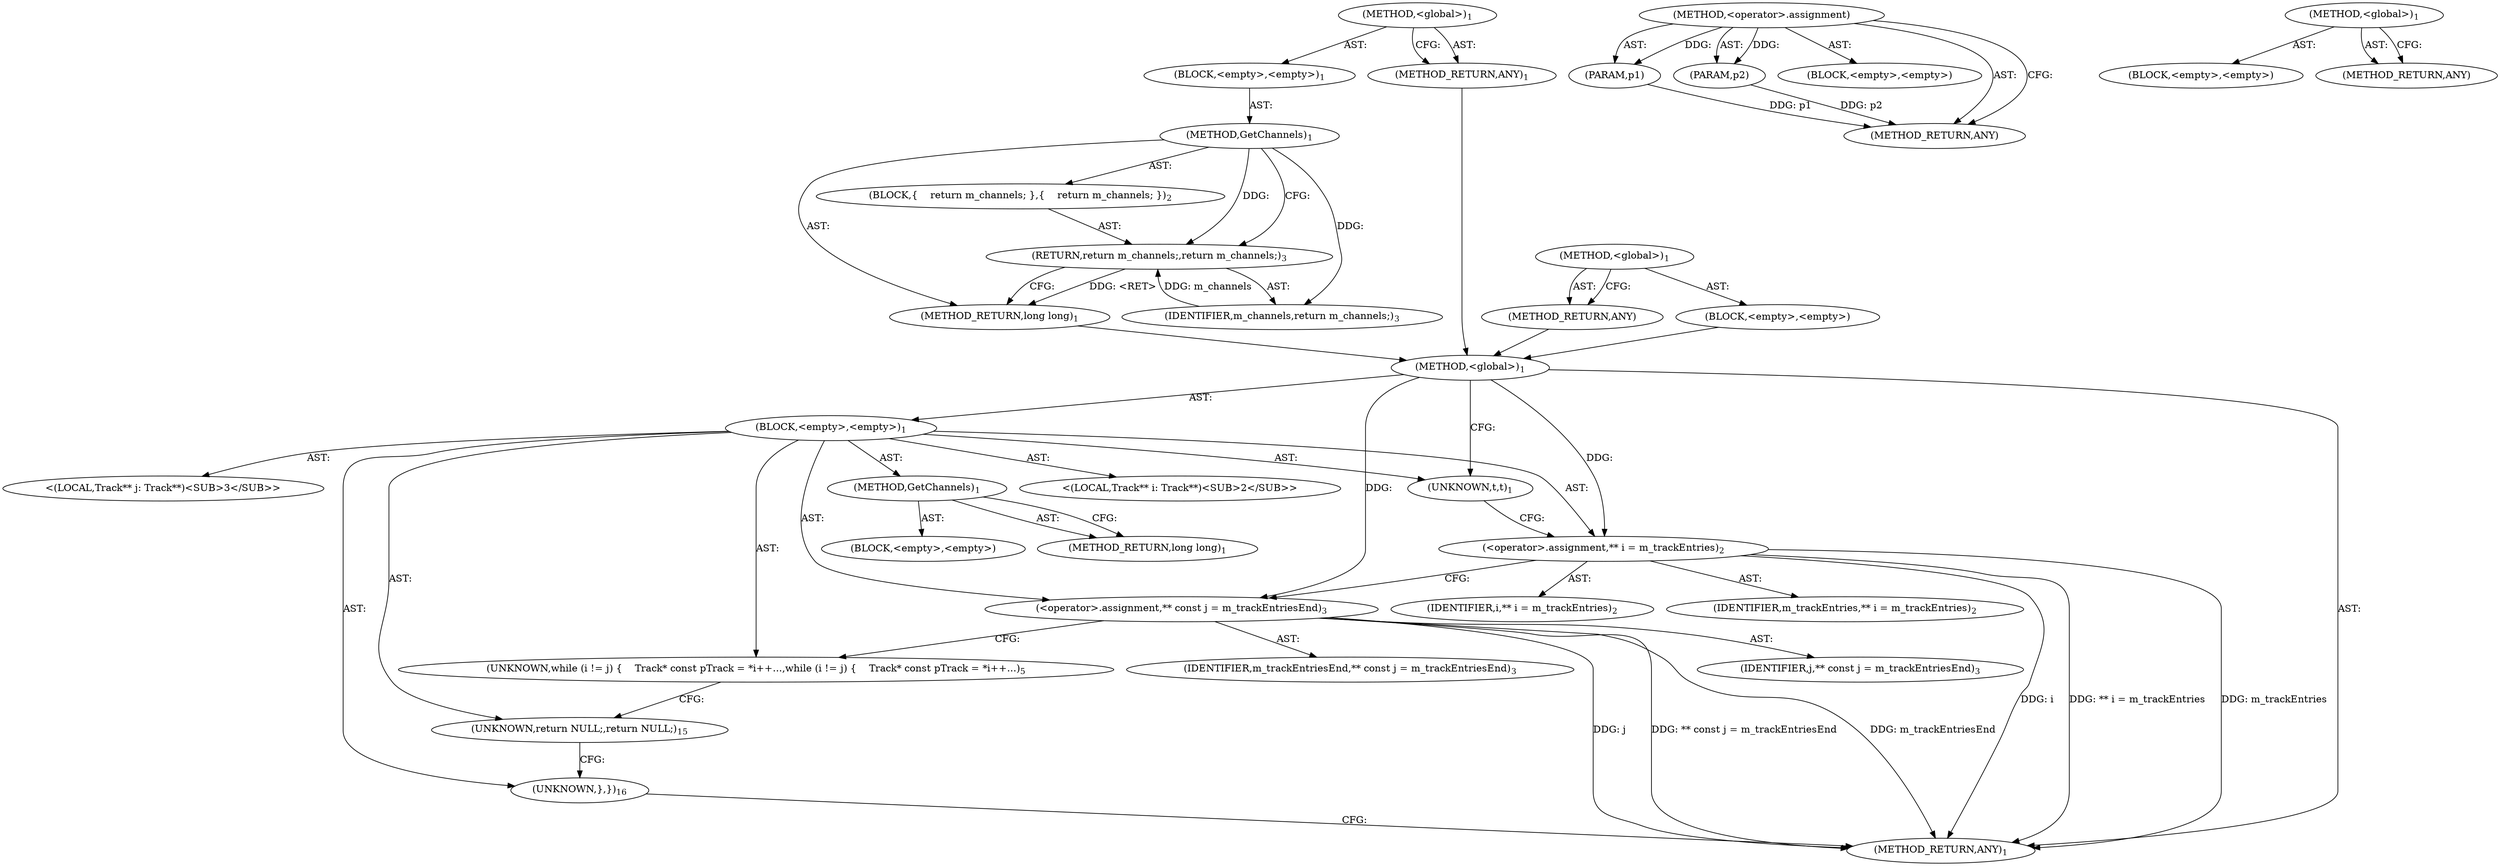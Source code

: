 digraph "&lt;global&gt;" {
vulnerable_6 [label=<(METHOD,&lt;global&gt;)<SUB>1</SUB>>];
vulnerable_7 [label=<(BLOCK,&lt;empty&gt;,&lt;empty&gt;)<SUB>1</SUB>>];
vulnerable_8 [label=<(METHOD,GetChannels)<SUB>1</SUB>>];
vulnerable_9 [label=<(BLOCK,{
    return m_channels;
 },{
    return m_channels;
 })<SUB>2</SUB>>];
vulnerable_10 [label=<(RETURN,return m_channels;,return m_channels;)<SUB>3</SUB>>];
vulnerable_11 [label=<(IDENTIFIER,m_channels,return m_channels;)<SUB>3</SUB>>];
vulnerable_12 [label=<(METHOD_RETURN,long long)<SUB>1</SUB>>];
vulnerable_14 [label=<(METHOD_RETURN,ANY)<SUB>1</SUB>>];
vulnerable_23 [label=<(METHOD,&lt;global&gt;)<SUB>1</SUB>>];
vulnerable_24 [label=<(BLOCK,&lt;empty&gt;,&lt;empty&gt;)>];
vulnerable_25 [label=<(METHOD_RETURN,ANY)>];
fixed_6 [label=<(METHOD,&lt;global&gt;)<SUB>1</SUB>>];
fixed_7 [label=<(BLOCK,&lt;empty&gt;,&lt;empty&gt;)<SUB>1</SUB>>];
fixed_8 [label=<(METHOD,GetChannels)<SUB>1</SUB>>];
fixed_9 [label=<(BLOCK,&lt;empty&gt;,&lt;empty&gt;)>];
fixed_10 [label=<(METHOD_RETURN,long long)<SUB>1</SUB>>];
fixed_12 [label=<(UNKNOWN,t,t)<SUB>1</SUB>>];
fixed_13 [label="<(LOCAL,Track** i: Track**)<SUB>2</SUB>>"];
fixed_14 [label=<(&lt;operator&gt;.assignment,** i = m_trackEntries)<SUB>2</SUB>>];
fixed_15 [label=<(IDENTIFIER,i,** i = m_trackEntries)<SUB>2</SUB>>];
fixed_16 [label=<(IDENTIFIER,m_trackEntries,** i = m_trackEntries)<SUB>2</SUB>>];
fixed_17 [label="<(LOCAL,Track** j: Track**)<SUB>3</SUB>>"];
fixed_18 [label=<(&lt;operator&gt;.assignment,** const j = m_trackEntriesEnd)<SUB>3</SUB>>];
fixed_19 [label=<(IDENTIFIER,j,** const j = m_trackEntriesEnd)<SUB>3</SUB>>];
fixed_20 [label=<(IDENTIFIER,m_trackEntriesEnd,** const j = m_trackEntriesEnd)<SUB>3</SUB>>];
fixed_21 [label=<(UNKNOWN,while (i != j) {
    Track* const pTrack = *i++...,while (i != j) {
    Track* const pTrack = *i++...)<SUB>5</SUB>>];
fixed_22 [label=<(UNKNOWN,return NULL;,return NULL;)<SUB>15</SUB>>];
fixed_23 [label=<(UNKNOWN,},})<SUB>16</SUB>>];
fixed_24 [label=<(METHOD_RETURN,ANY)<SUB>1</SUB>>];
fixed_39 [label=<(METHOD,&lt;operator&gt;.assignment)>];
fixed_40 [label=<(PARAM,p1)>];
fixed_41 [label=<(PARAM,p2)>];
fixed_42 [label=<(BLOCK,&lt;empty&gt;,&lt;empty&gt;)>];
fixed_43 [label=<(METHOD_RETURN,ANY)>];
fixed_33 [label=<(METHOD,&lt;global&gt;)<SUB>1</SUB>>];
fixed_34 [label=<(BLOCK,&lt;empty&gt;,&lt;empty&gt;)>];
fixed_35 [label=<(METHOD_RETURN,ANY)>];
vulnerable_6 -> vulnerable_7  [key=0, label="AST: "];
vulnerable_6 -> vulnerable_14  [key=0, label="AST: "];
vulnerable_6 -> vulnerable_14  [key=1, label="CFG: "];
vulnerable_7 -> vulnerable_8  [key=0, label="AST: "];
vulnerable_8 -> vulnerable_9  [key=0, label="AST: "];
vulnerable_8 -> vulnerable_12  [key=0, label="AST: "];
vulnerable_8 -> vulnerable_10  [key=0, label="CFG: "];
vulnerable_8 -> vulnerable_10  [key=1, label="DDG: "];
vulnerable_8 -> vulnerable_11  [key=0, label="DDG: "];
vulnerable_9 -> vulnerable_10  [key=0, label="AST: "];
vulnerable_10 -> vulnerable_11  [key=0, label="AST: "];
vulnerable_10 -> vulnerable_12  [key=0, label="CFG: "];
vulnerable_10 -> vulnerable_12  [key=1, label="DDG: &lt;RET&gt;"];
vulnerable_11 -> vulnerable_10  [key=0, label="DDG: m_channels"];
vulnerable_12 -> fixed_6  [key=0];
vulnerable_14 -> fixed_6  [key=0];
vulnerable_23 -> vulnerable_24  [key=0, label="AST: "];
vulnerable_23 -> vulnerable_25  [key=0, label="AST: "];
vulnerable_23 -> vulnerable_25  [key=1, label="CFG: "];
vulnerable_24 -> fixed_6  [key=0];
vulnerable_25 -> fixed_6  [key=0];
fixed_6 -> fixed_7  [key=0, label="AST: "];
fixed_6 -> fixed_24  [key=0, label="AST: "];
fixed_6 -> fixed_12  [key=0, label="CFG: "];
fixed_6 -> fixed_14  [key=0, label="DDG: "];
fixed_6 -> fixed_18  [key=0, label="DDG: "];
fixed_7 -> fixed_8  [key=0, label="AST: "];
fixed_7 -> fixed_12  [key=0, label="AST: "];
fixed_7 -> fixed_13  [key=0, label="AST: "];
fixed_7 -> fixed_14  [key=0, label="AST: "];
fixed_7 -> fixed_17  [key=0, label="AST: "];
fixed_7 -> fixed_18  [key=0, label="AST: "];
fixed_7 -> fixed_21  [key=0, label="AST: "];
fixed_7 -> fixed_22  [key=0, label="AST: "];
fixed_7 -> fixed_23  [key=0, label="AST: "];
fixed_8 -> fixed_9  [key=0, label="AST: "];
fixed_8 -> fixed_10  [key=0, label="AST: "];
fixed_8 -> fixed_10  [key=1, label="CFG: "];
fixed_12 -> fixed_14  [key=0, label="CFG: "];
fixed_14 -> fixed_15  [key=0, label="AST: "];
fixed_14 -> fixed_16  [key=0, label="AST: "];
fixed_14 -> fixed_18  [key=0, label="CFG: "];
fixed_14 -> fixed_24  [key=0, label="DDG: i"];
fixed_14 -> fixed_24  [key=1, label="DDG: ** i = m_trackEntries"];
fixed_14 -> fixed_24  [key=2, label="DDG: m_trackEntries"];
fixed_18 -> fixed_19  [key=0, label="AST: "];
fixed_18 -> fixed_20  [key=0, label="AST: "];
fixed_18 -> fixed_21  [key=0, label="CFG: "];
fixed_18 -> fixed_24  [key=0, label="DDG: j"];
fixed_18 -> fixed_24  [key=1, label="DDG: ** const j = m_trackEntriesEnd"];
fixed_18 -> fixed_24  [key=2, label="DDG: m_trackEntriesEnd"];
fixed_21 -> fixed_22  [key=0, label="CFG: "];
fixed_22 -> fixed_23  [key=0, label="CFG: "];
fixed_23 -> fixed_24  [key=0, label="CFG: "];
fixed_39 -> fixed_40  [key=0, label="AST: "];
fixed_39 -> fixed_40  [key=1, label="DDG: "];
fixed_39 -> fixed_42  [key=0, label="AST: "];
fixed_39 -> fixed_41  [key=0, label="AST: "];
fixed_39 -> fixed_41  [key=1, label="DDG: "];
fixed_39 -> fixed_43  [key=0, label="AST: "];
fixed_39 -> fixed_43  [key=1, label="CFG: "];
fixed_40 -> fixed_43  [key=0, label="DDG: p1"];
fixed_41 -> fixed_43  [key=0, label="DDG: p2"];
fixed_33 -> fixed_34  [key=0, label="AST: "];
fixed_33 -> fixed_35  [key=0, label="AST: "];
fixed_33 -> fixed_35  [key=1, label="CFG: "];
}
